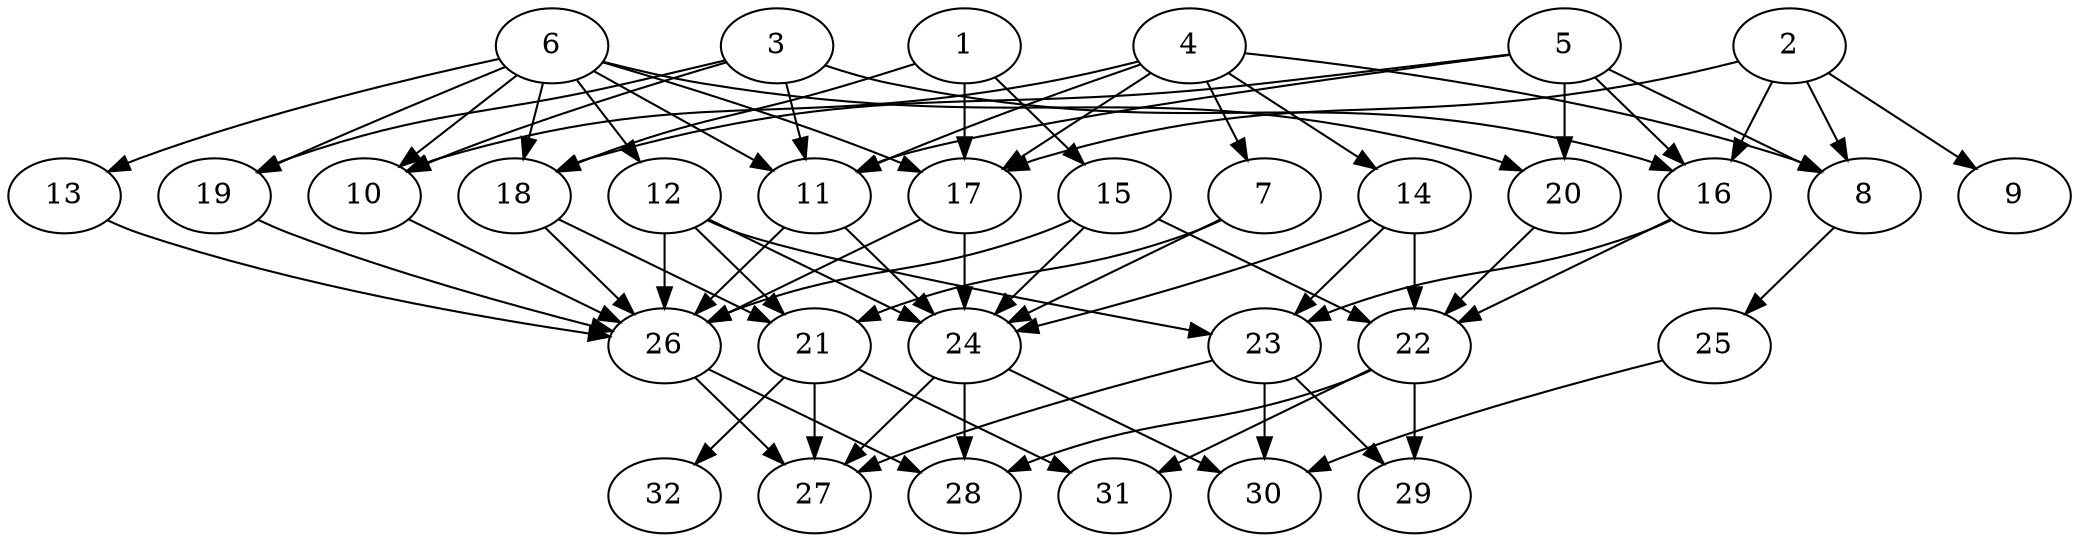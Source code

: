 // DAG (tier=2-normal, mode=data, n=32, ccr=0.426, fat=0.668, density=0.587, regular=0.541, jump=0.181, mindata=2097152, maxdata=16777216)
// DAG automatically generated by daggen at Sun Aug 24 16:33:34 2025
// /home/ermia/Project/Environments/daggen/bin/daggen --dot --ccr 0.426 --fat 0.668 --regular 0.541 --density 0.587 --jump 0.181 --mindata 2097152 --maxdata 16777216 -n 32 
digraph G {
  1 [size="1303247063955393216512", alpha="0.07", expect_size="651623531977696608256"]
  1 -> 15 [size ="954496830144512"]
  1 -> 17 [size ="954496830144512"]
  1 -> 18 [size ="954496830144512"]
  2 [size="2991354148196039680", alpha="0.11", expect_size="1495677074098019840"]
  2 -> 8 [size ="1321647873196032"]
  2 -> 9 [size ="1321647873196032"]
  2 -> 16 [size ="1321647873196032"]
  2 -> 17 [size ="1321647873196032"]
  3 [size="1886618626182299904", alpha="0.02", expect_size="943309313091149952"]
  3 -> 10 [size ="1087698529943552"]
  3 -> 11 [size ="1087698529943552"]
  3 -> 16 [size ="1087698529943552"]
  3 -> 19 [size ="1087698529943552"]
  4 [size="907867063315945488384", alpha="0.13", expect_size="453933531657972744192"]
  4 -> 7 [size ="750075236057088"]
  4 -> 8 [size ="750075236057088"]
  4 -> 10 [size ="750075236057088"]
  4 -> 11 [size ="750075236057088"]
  4 -> 14 [size ="750075236057088"]
  4 -> 17 [size ="750075236057088"]
  5 [size="11824826959110936", alpha="0.18", expect_size="5912413479555468"]
  5 -> 8 [size ="541444011982848"]
  5 -> 11 [size ="541444011982848"]
  5 -> 16 [size ="541444011982848"]
  5 -> 18 [size ="541444011982848"]
  5 -> 20 [size ="541444011982848"]
  6 [size="1303980254972782575616", alpha="0.13", expect_size="651990127486391287808"]
  6 -> 10 [size ="954854788825088"]
  6 -> 11 [size ="954854788825088"]
  6 -> 12 [size ="954854788825088"]
  6 -> 13 [size ="954854788825088"]
  6 -> 17 [size ="954854788825088"]
  6 -> 18 [size ="954854788825088"]
  6 -> 19 [size ="954854788825088"]
  6 -> 20 [size ="954854788825088"]
  7 [size="1576188629091352576000", alpha="0.15", expect_size="788094314545676288000"]
  7 -> 21 [size ="1083499662540800"]
  7 -> 24 [size ="1083499662540800"]
  8 [size="358128815370665984000", alpha="0.19", expect_size="179064407685332992000"]
  8 -> 25 [size ="403443600588800"]
  9 [size="12491355779022140", alpha="0.19", expect_size="6245677889511070"]
  10 [size="1629196032746721378304", alpha="0.06", expect_size="814598016373360689152"]
  10 -> 26 [size ="1107657645621248"]
  11 [size="3901759532806675890176", alpha="0.09", expect_size="1950879766403337945088"]
  11 -> 24 [size ="1982730346692608"]
  11 -> 26 [size ="1982730346692608"]
  12 [size="6992444830135216", alpha="0.12", expect_size="3496222415067608"]
  12 -> 21 [size ="197646643888128"]
  12 -> 23 [size ="197646643888128"]
  12 -> 24 [size ="197646643888128"]
  12 -> 26 [size ="197646643888128"]
  13 [size="2973524401488986112", alpha="0.07", expect_size="1486762200744493056"]
  13 -> 26 [size ="1331564021547008"]
  14 [size="194978340017096704", alpha="0.14", expect_size="97489170008548352"]
  14 -> 22 [size ="78035025920000"]
  14 -> 23 [size ="78035025920000"]
  14 -> 24 [size ="78035025920000"]
  15 [size="184753563392406454272", alpha="0.12", expect_size="92376781696203227136"]
  15 -> 22 [size ="259508668465152"]
  15 -> 24 [size ="259508668465152"]
  15 -> 26 [size ="259508668465152"]
  16 [size="380366328179638656", alpha="0.09", expect_size="190183164089819328"]
  16 -> 22 [size ="270350818476032"]
  16 -> 23 [size ="270350818476032"]
  17 [size="24000178898169348", alpha="0.00", expect_size="12000089449084674"]
  17 -> 24 [size ="439467798167552"]
  17 -> 26 [size ="439467798167552"]
  18 [size="14443584957018374", alpha="0.03", expect_size="7221792478509187"]
  18 -> 21 [size ="259415361978368"]
  18 -> 26 [size ="259415361978368"]
  19 [size="1197042791429313792", alpha="0.12", expect_size="598521395714656896"]
  19 -> 26 [size ="520356896964608"]
  20 [size="543663765596052288", alpha="0.20", expect_size="271831882798026144"]
  20 -> 22 [size ="254309342117888"]
  21 [size="1190154179029728768", alpha="0.10", expect_size="595077089514864384"]
  21 -> 27 [size ="525921463304192"]
  21 -> 31 [size ="525921463304192"]
  21 -> 32 [size ="525921463304192"]
  22 [size="1156737373240871680", alpha="0.17", expect_size="578368686620435840"]
  22 -> 28 [size ="1026124729548800"]
  22 -> 29 [size ="1026124729548800"]
  22 -> 31 [size ="1026124729548800"]
  23 [size="3512152474294790144", alpha="0.02", expect_size="1756076237147395072"]
  23 -> 27 [size ="1670105582796800"]
  23 -> 29 [size ="1670105582796800"]
  23 -> 30 [size ="1670105582796800"]
  24 [size="4614435235689935", alpha="0.08", expect_size="2307217617844967"]
  24 -> 27 [size ="72853458255872"]
  24 -> 28 [size ="72853458255872"]
  24 -> 30 [size ="72853458255872"]
  25 [size="4607134363516547072", alpha="0.01", expect_size="2303567181758273536"]
  25 -> 30 [size ="1600074303930368"]
  26 [size="77387994589808704", alpha="0.04", expect_size="38693997294904352"]
  26 -> 27 [size ="1502888119500800"]
  26 -> 28 [size ="1502888119500800"]
  27 [size="959509527981700677632", alpha="0.15", expect_size="479754763990850338816"]
  28 [size="7751112524354416", alpha="0.20", expect_size="3875556262177208"]
  29 [size="2273507586987475861504", alpha="0.08", expect_size="1136753793493737930752"]
  30 [size="851902925895628672", alpha="0.04", expect_size="425951462947814336"]
  31 [size="750008493680824192", alpha="0.07", expect_size="375004246840412096"]
  32 [size="67605622571939184", alpha="0.10", expect_size="33802811285969592"]
}